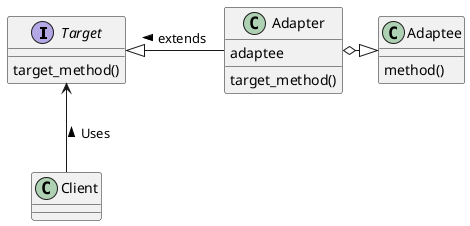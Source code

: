 @startuml
Interface Target {

  target_method()
}
class Client {

}
class Adapter {

  adaptee

  target_method()
}
class Adaptee {

  method()
}

Adapter -left-|> Target: extends >
Adapter o-right-|> Adaptee
Client -up-> Target: Uses >
@enduml
